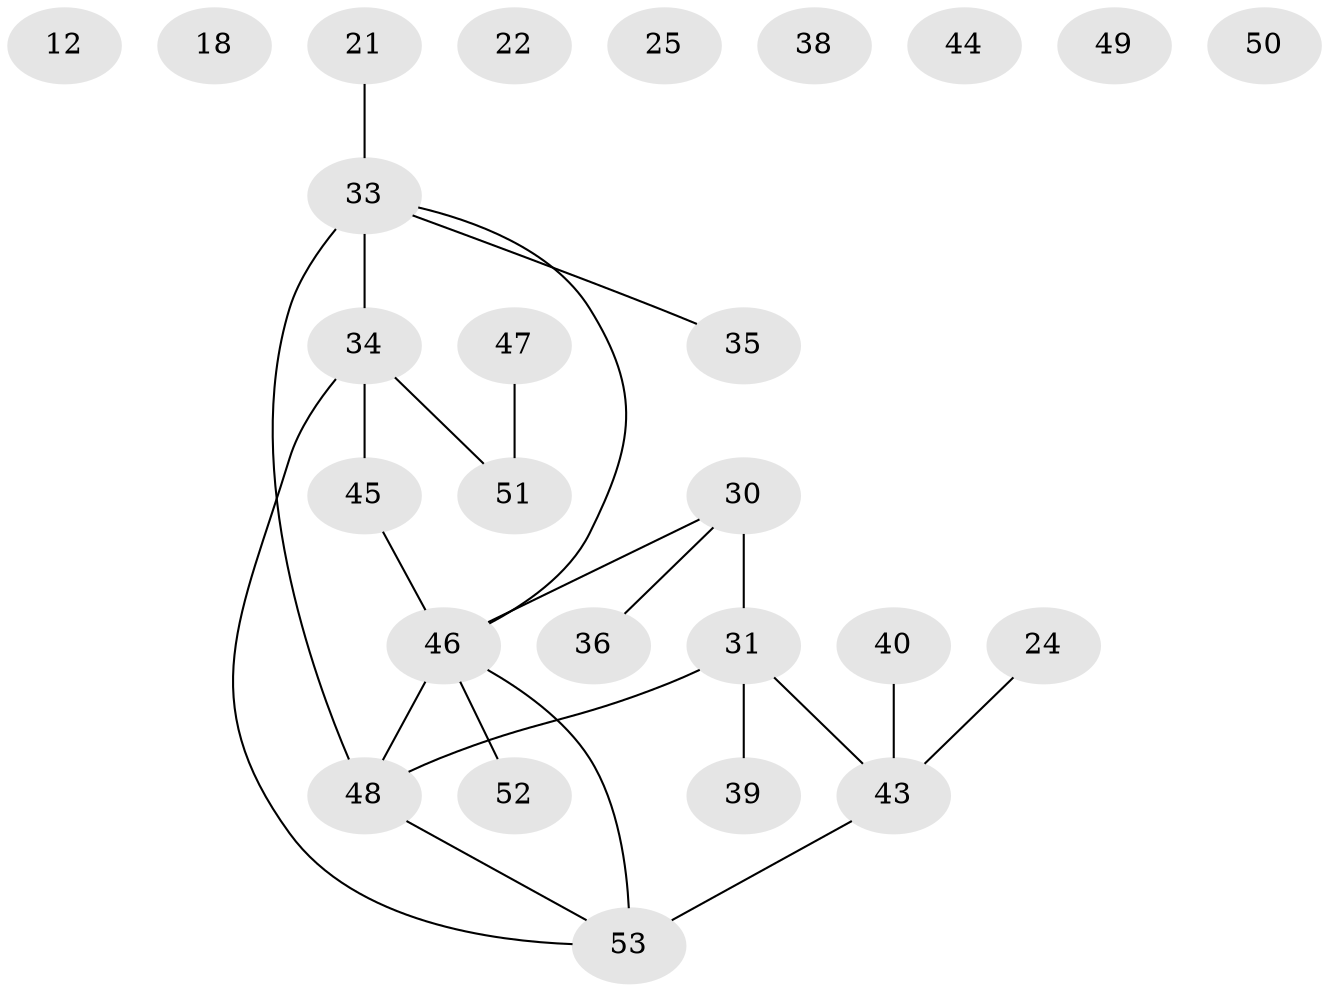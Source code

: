 // original degree distribution, {3: 0.2830188679245283, 1: 0.20754716981132076, 4: 0.1509433962264151, 2: 0.20754716981132076, 0: 0.1509433962264151}
// Generated by graph-tools (version 1.1) at 2025/39/03/09/25 04:39:03]
// undirected, 26 vertices, 23 edges
graph export_dot {
graph [start="1"]
  node [color=gray90,style=filled];
  12;
  18;
  21;
  22;
  24;
  25;
  30;
  31 [super="+29"];
  33 [super="+4+8"];
  34 [super="+5"];
  35 [super="+23+32"];
  36;
  38;
  39;
  40 [super="+17"];
  43 [super="+16"];
  44;
  45 [super="+27"];
  46 [super="+37+42"];
  47;
  48 [super="+3"];
  49;
  50;
  51;
  52;
  53 [super="+19"];
  21 -- 33;
  24 -- 43;
  30 -- 31 [weight=2];
  30 -- 36;
  30 -- 46;
  31 -- 48;
  31 -- 43;
  31 -- 39;
  33 -- 48 [weight=2];
  33 -- 34;
  33 -- 35;
  33 -- 46;
  34 -- 45 [weight=2];
  34 -- 51;
  34 -- 53;
  40 -- 43;
  43 -- 53 [weight=2];
  45 -- 46 [weight=2];
  46 -- 53;
  46 -- 48;
  46 -- 52;
  47 -- 51;
  48 -- 53;
}
